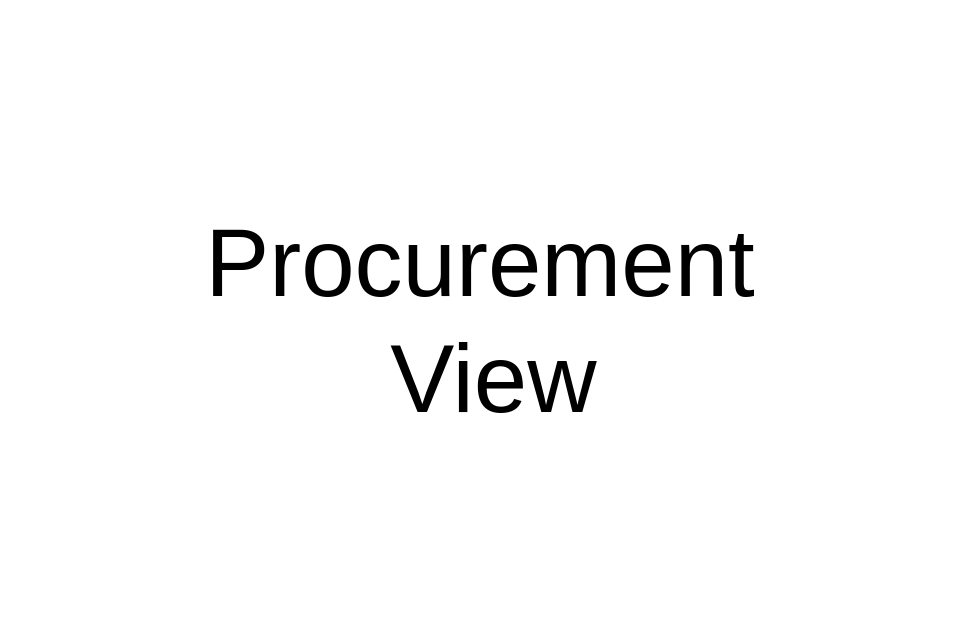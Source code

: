 <mxfile compressed="false" version="17.5.0" type="google">
  <diagram id="7jLlEumUiMLtJq0d6O2o" name="PROCUREMENT VIEW">
    <mxGraphModel grid="1" page="1" gridSize="10" guides="1" tooltips="1" connect="1" arrows="1" fold="1" pageScale="1" pageWidth="827" pageHeight="1169" math="0" shadow="0">
      <root>
        <mxCell id="R8PEM5ubBwQ5RRjLXsm--0" />
        <mxCell id="R8PEM5ubBwQ5RRjLXsm--1" parent="R8PEM5ubBwQ5RRjLXsm--0" />
        <mxCell id="l9LYidoEel3wWBmEn9x7-0" value="Procurement&lt;br&gt;&amp;nbsp;View" style="text;html=1;strokeColor=none;fillColor=none;align=center;verticalAlign=middle;whiteSpace=wrap;rounded=0;fontSize=48;opacity=30;" vertex="1" parent="R8PEM5ubBwQ5RRjLXsm--1">
          <mxGeometry x="160" y="200" width="480" height="320" as="geometry" />
        </mxCell>
      </root>
    </mxGraphModel>
  </diagram>
</mxfile>
